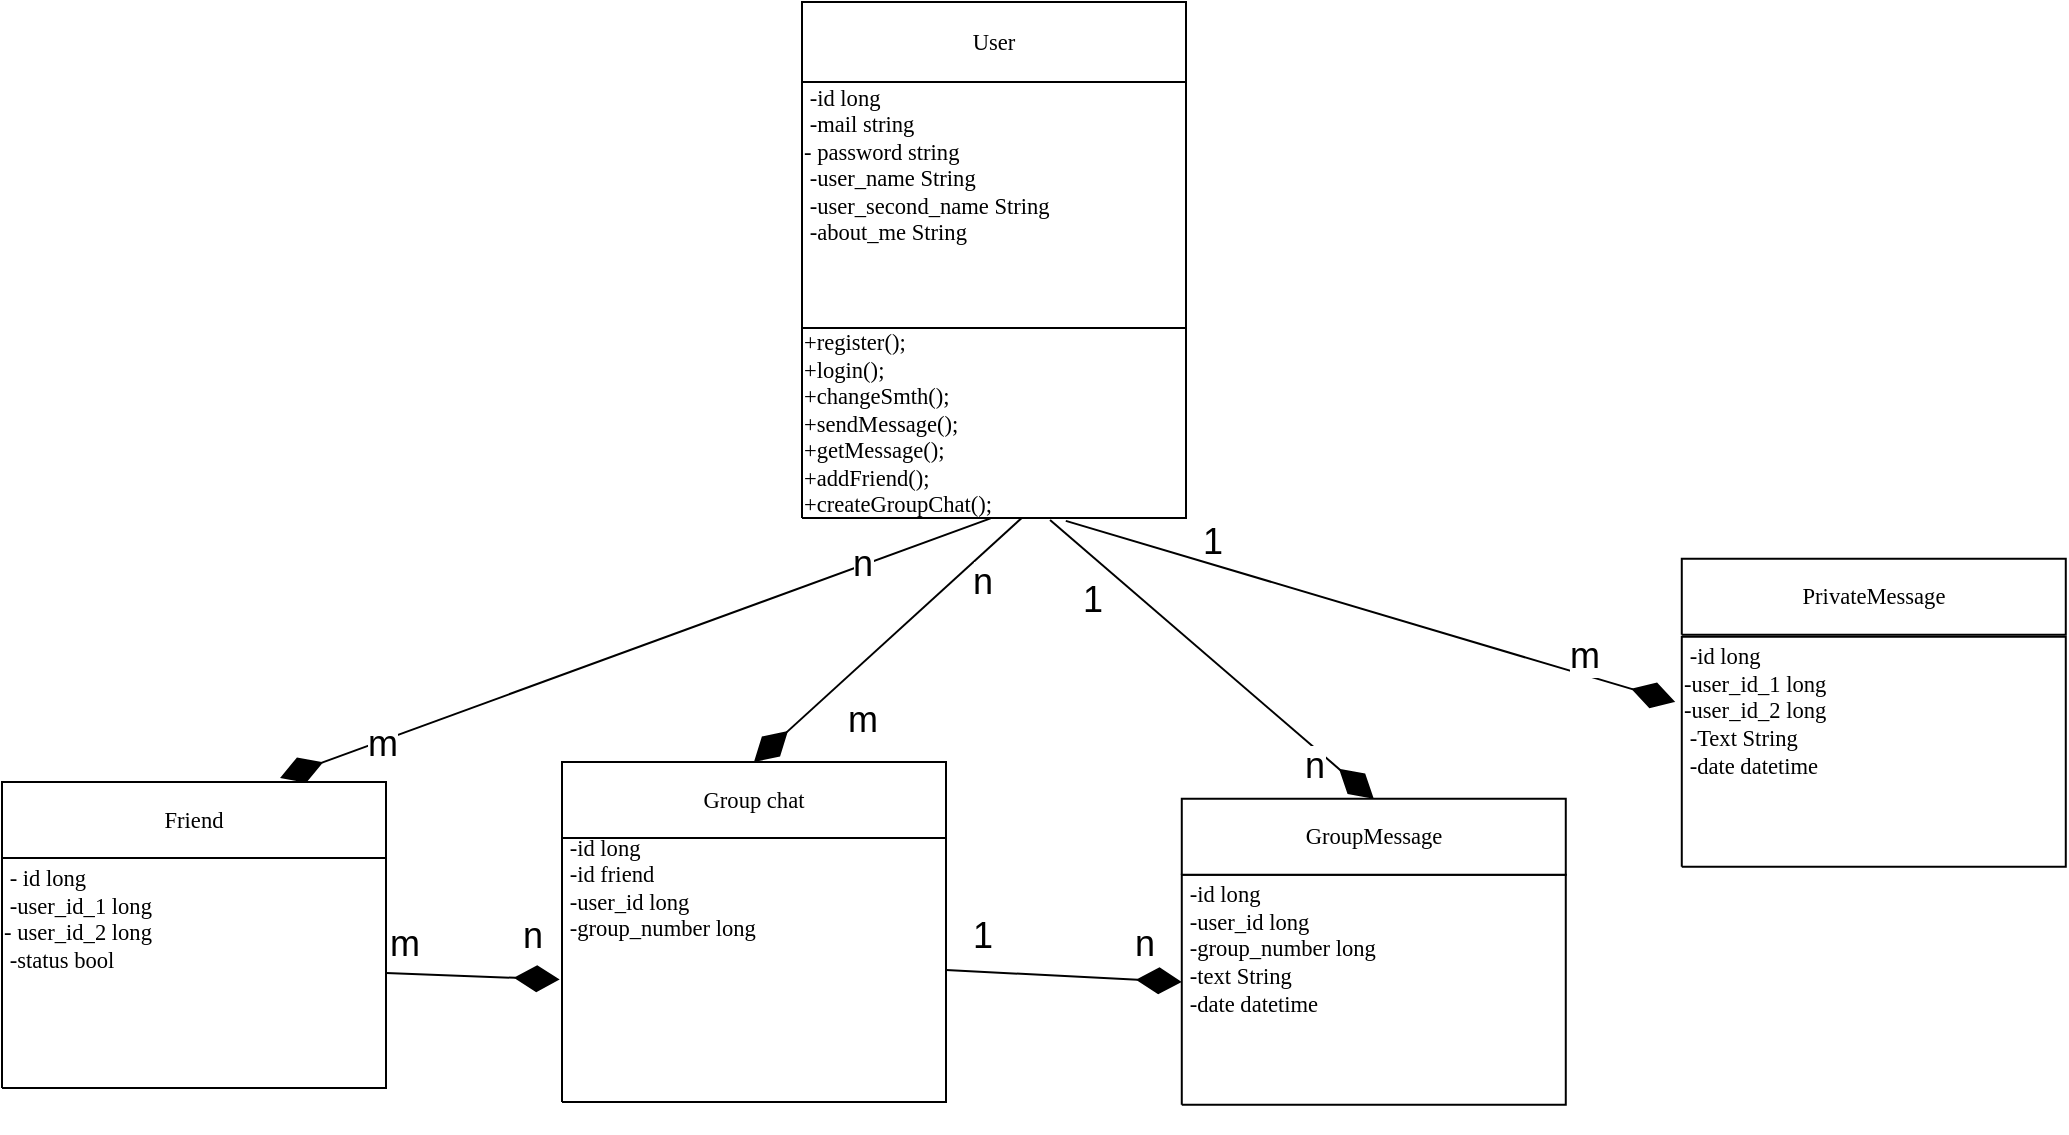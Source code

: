 <mxfile version="20.8.3" type="device"><diagram name="Страница-1" id="Page-1"><mxGraphModel dx="2390" dy="1178" grid="1" gridSize="10" guides="1" tooltips="1" connect="1" arrows="1" fold="1" page="1" pageScale="1" pageWidth="2339" pageHeight="3300" math="0" shadow="0"><root><mxCell id="0"/><mxCell id="1" value="Контейнер" parent="0"/><mxCell id="RwO69fUYLDyIVHTpftAK-80" style="vsdxID=512;edgeStyle=none;startArrow=diamondThin;endArrow=none;startSize=20;endSize=25;strokeColor=#000000;spacingTop=0;spacingBottom=0;spacingLeft=0;spacingRight=0;verticalAlign=middle;html=1;labelBackgroundColor=#ffffff;rounded=0;entryX=0.578;entryY=0.989;entryDx=0;entryDy=0;entryPerimeter=0;startFill=1;endFill=0;sourcePerimeterSpacing=20;targetPerimeterSpacing=20;exitX=0.5;exitY=0;exitDx=0;exitDy=0;exitPerimeter=0;" parent="1" source="67" target="70" edge="1"><mxGeometry relative="1" as="geometry"><mxPoint x="-1" as="offset"/><Array as="points"/><mxPoint x="1900" y="1290" as="sourcePoint"/><mxPoint x="1883.94" y="1111" as="targetPoint"/></mxGeometry></mxCell><mxCell id="RwO69fUYLDyIVHTpftAK-81" value="n" style="edgeLabel;html=1;align=center;verticalAlign=middle;resizable=0;points=[];fontSize=18;" parent="RwO69fUYLDyIVHTpftAK-80" vertex="1" connectable="0"><mxGeometry x="-0.158" y="-1" relative="1" as="geometry"><mxPoint x="56" y="-39" as="offset"/></mxGeometry></mxCell><mxCell id="RwO69fUYLDyIVHTpftAK-82" style="vsdxID=512;edgeStyle=none;startArrow=diamondThin;endArrow=none;startSize=20;endSize=25;strokeColor=#000000;spacingTop=0;spacingBottom=0;spacingLeft=0;spacingRight=0;verticalAlign=middle;html=1;labelBackgroundColor=#ffffff;rounded=0;entryX=0.491;entryY=1.002;entryDx=0;entryDy=0;entryPerimeter=0;startFill=1;endFill=0;sourcePerimeterSpacing=20;targetPerimeterSpacing=20;exitX=0.724;exitY=-0.053;exitDx=0;exitDy=0;exitPerimeter=0;" parent="1" source="65" target="70" edge="1"><mxGeometry relative="1" as="geometry"><mxPoint x="-1" as="offset"/><Array as="points"/><mxPoint x="1690" y="1240" as="sourcePoint"/><mxPoint x="1666.0" y="1410" as="targetPoint"/></mxGeometry></mxCell><mxCell id="RwO69fUYLDyIVHTpftAK-83" value="m" style="edgeLabel;html=1;align=center;verticalAlign=middle;resizable=0;points=[];fontSize=18;" parent="RwO69fUYLDyIVHTpftAK-82" vertex="1" connectable="0"><mxGeometry x="-0.158" y="-1" relative="1" as="geometry"><mxPoint x="-99" y="36" as="offset"/></mxGeometry></mxCell><mxCell id="cV4YYEaFhUVXc2Q4DCIU-72" value="n" style="edgeLabel;html=1;align=center;verticalAlign=middle;resizable=0;points=[];fontSize=18;" parent="RwO69fUYLDyIVHTpftAK-82" vertex="1" connectable="0"><mxGeometry x="0.438" y="-5" relative="1" as="geometry"><mxPoint x="34" y="-19" as="offset"/></mxGeometry></mxCell><mxCell id="RwO69fUYLDyIVHTpftAK-86" style="vsdxID=512;edgeStyle=none;startArrow=diamondThin;endArrow=none;startSize=20;endSize=25;strokeColor=#000000;spacingTop=0;spacingBottom=0;spacingLeft=0;spacingRight=0;verticalAlign=middle;html=1;labelBackgroundColor=#ffffff;rounded=0;startFill=1;endFill=0;sourcePerimeterSpacing=20;targetPerimeterSpacing=20;entryX=1;entryY=0.5;entryDx=0;entryDy=0;entryPerimeter=0;exitX=0;exitY=0.466;exitDx=0;exitDy=0;exitPerimeter=0;" parent="1" source="71" target="66" edge="1"><mxGeometry relative="1" as="geometry"><mxPoint x="-1" as="offset"/><Array as="points"/><mxPoint x="1908.674" y="790.61" as="sourcePoint"/><mxPoint x="1819.89" y="1128.42" as="targetPoint"/></mxGeometry></mxCell><mxCell id="RwO69fUYLDyIVHTpftAK-87" value="n" style="edgeLabel;html=1;align=center;verticalAlign=middle;resizable=0;points=[];fontSize=18;" parent="RwO69fUYLDyIVHTpftAK-86" vertex="1" connectable="0"><mxGeometry x="-0.158" y="-1" relative="1" as="geometry"><mxPoint x="30" y="-16" as="offset"/></mxGeometry></mxCell><mxCell id="RwO69fUYLDyIVHTpftAK-88" style="vsdxID=512;edgeStyle=none;startArrow=diamondThin;endArrow=none;startSize=20;endSize=25;strokeColor=#000000;spacingTop=0;spacingBottom=0;spacingLeft=0;spacingRight=0;verticalAlign=middle;html=1;labelBackgroundColor=#ffffff;rounded=0;startFill=1;endFill=0;sourcePerimeterSpacing=20;targetPerimeterSpacing=20;entryX=1;entryY=0.5;entryDx=0;entryDy=0;entryPerimeter=0;exitX=-0.006;exitY=0.536;exitDx=0;exitDy=0;exitPerimeter=0;" parent="1" source="66" target="64" edge="1"><mxGeometry relative="1" as="geometry"><mxPoint x="-1" as="offset"/><Array as="points"/><mxPoint x="1360" y="1355.69" as="sourcePoint"/><mxPoint x="1626.0" y="1215.69" as="targetPoint"/></mxGeometry></mxCell><mxCell id="RwO69fUYLDyIVHTpftAK-89" value="m" style="edgeLabel;html=1;align=center;verticalAlign=middle;resizable=0;points=[];fontSize=18;" parent="RwO69fUYLDyIVHTpftAK-88" vertex="1" connectable="0"><mxGeometry x="-0.158" y="-1" relative="1" as="geometry"><mxPoint x="-42" y="-16" as="offset"/></mxGeometry></mxCell><mxCell id="RwO69fUYLDyIVHTpftAK-90" style="vsdxID=512;edgeStyle=none;startArrow=diamondThin;endArrow=none;startSize=20;endSize=25;strokeColor=#000000;spacingTop=0;spacingBottom=0;spacingLeft=0;spacingRight=0;verticalAlign=middle;html=1;labelBackgroundColor=#ffffff;rounded=0;startFill=1;endFill=0;sourcePerimeterSpacing=20;targetPerimeterSpacing=20;exitX=-0.017;exitY=0.283;exitDx=0;exitDy=0;exitPerimeter=0;entryX=0.687;entryY=1.015;entryDx=0;entryDy=0;entryPerimeter=0;" parent="1" source="62" target="70" edge="1"><mxGeometry relative="1" as="geometry"><mxPoint x="-1" as="offset"/><Array as="points"/><mxPoint x="2026.0" y="1440" as="sourcePoint"/><mxPoint x="1935.728" y="1064.565" as="targetPoint"/></mxGeometry></mxCell><mxCell id="RwO69fUYLDyIVHTpftAK-91" value="m" style="edgeLabel;html=1;align=center;verticalAlign=middle;resizable=0;points=[];fontSize=18;" parent="RwO69fUYLDyIVHTpftAK-90" vertex="1" connectable="0"><mxGeometry x="-0.158" y="-1" relative="1" as="geometry"><mxPoint x="82" y="16" as="offset"/></mxGeometry></mxCell><mxCell id="cV4YYEaFhUVXc2Q4DCIU-74" value="m" style="text;html=1;align=center;verticalAlign=middle;resizable=0;points=[];autosize=1;strokeColor=none;fillColor=none;fontSize=18;" parent="1" vertex="1"><mxGeometry x="1690" y="1089" width="40" height="40" as="geometry"/></mxCell><mxCell id="cV4YYEaFhUVXc2Q4DCIU-75" value="" style="vsdxID=512;edgeStyle=none;startArrow=diamondThin;endArrow=none;startSize=20;endSize=25;strokeColor=#000000;spacingTop=0;spacingBottom=0;spacingLeft=0;spacingRight=0;verticalAlign=middle;html=1;labelBackgroundColor=#ffffff;rounded=0;startFill=1;endFill=0;sourcePerimeterSpacing=20;exitX=0.5;exitY=0;exitDx=0;exitDy=0;exitPerimeter=0;entryX=0.646;entryY=1.011;entryDx=0;entryDy=0;entryPerimeter=0;" parent="1" source="72" target="70" edge="1"><mxGeometry relative="1" as="geometry"><mxPoint x="-1" as="offset"/><Array as="points"/><mxPoint x="1965.89" y="1148.42" as="sourcePoint"/><mxPoint x="1777.728" y="1010.565" as="targetPoint"/></mxGeometry></mxCell><mxCell id="cV4YYEaFhUVXc2Q4DCIU-76" value="n" style="edgeLabel;html=1;align=center;verticalAlign=middle;resizable=0;points=[];fontSize=18;" parent="cV4YYEaFhUVXc2Q4DCIU-75" vertex="1" connectable="0"><mxGeometry x="-0.158" y="-1" relative="1" as="geometry"><mxPoint x="37" y="43" as="offset"/></mxGeometry></mxCell><mxCell id="cV4YYEaFhUVXc2Q4DCIU-77" value="1" style="text;html=1;align=center;verticalAlign=middle;resizable=0;points=[];autosize=1;strokeColor=none;fillColor=none;fontSize=18;" parent="1" vertex="1"><mxGeometry x="1870" y="1000" width="30" height="40" as="geometry"/></mxCell><mxCell id="cV4YYEaFhUVXc2Q4DCIU-78" value="1" style="text;html=1;align=center;verticalAlign=middle;resizable=0;points=[];autosize=1;strokeColor=none;fillColor=none;fontSize=18;" parent="1" vertex="1"><mxGeometry x="1810" y="1029" width="30" height="40" as="geometry"/></mxCell><mxCell id="cV4YYEaFhUVXc2Q4DCIU-81" value="n" style="text;html=1;align=center;verticalAlign=middle;resizable=0;points=[];autosize=1;strokeColor=none;fillColor=none;fontSize=18;" parent="1" vertex="1"><mxGeometry x="1530" y="1197" width="30" height="40" as="geometry"/></mxCell><mxCell id="cV4YYEaFhUVXc2Q4DCIU-82" value="1" style="text;html=1;align=center;verticalAlign=middle;resizable=0;points=[];autosize=1;strokeColor=none;fillColor=none;fontSize=18;" parent="1" vertex="1"><mxGeometry x="1755" y="1197" width="30" height="40" as="geometry"/></mxCell><mxCell id="2" value="Соединительная линия" parent="0"/><mxCell id="3" value="Блок-схема" parent="0"/><mxCell id="62" value="&lt;div style=&quot;font-size: 1px&quot;&gt;&lt;p style=&quot;align:left;margin-left:0;margin-right:0;margin-top:0px;margin-bottom:0px;text-indent:0;valign:middle;direction:ltr;&quot;&gt;&lt;font style=&quot;font-size:11.29px;font-family:Calibri;color:#000000;direction:ltr;letter-spacing:0px;line-height:120%;opacity:1&quot;&gt;&lt;br&gt;&lt;/font&gt;&lt;font style=&quot;font-size:11.29px;font-family:Themed;color:#000000;direction:ltr;letter-spacing:0px;line-height:120%;opacity:1&quot;&gt;&amp;nbsp;-id   long&lt;br&gt;-user_id&lt;/font&gt;&lt;font style=&quot;font-size:11.29px;font-family:Themed;color:#000000;direction:ltr;letter-spacing:0px;line-height:120%;opacity:1&quot;&gt;_1&lt;/font&gt;&lt;font style=&quot;font-size:11.29px;font-family:Themed;color:#000000;direction:ltr;letter-spacing:0px;line-height:120%;opacity:1&quot;&gt;   long&lt;/font&gt;&lt;font style=&quot;font-size:11.29px;font-family:Themed;color:#000000;direction:ltr;letter-spacing:0px;line-height:120%;opacity:1&quot;&gt;&lt;br&gt;&lt;/font&gt;&lt;font style=&quot;font-size:11.29px;font-family:Themed;color:#000000;direction:ltr;letter-spacing:0px;line-height:120%;opacity:1&quot;&gt;-&lt;/font&gt;&lt;font style=&quot;font-size:11.29px;font-family:Themed;color:#000000;direction:ltr;letter-spacing:0px;line-height:120%;opacity:1&quot;&gt;user&lt;/font&gt;&lt;font style=&quot;font-size:11.29px;font-family:Themed;color:#000000;direction:ltr;letter-spacing:0px;line-height:120%;opacity:1&quot;&gt;_id&lt;/font&gt;&lt;font style=&quot;font-size:11.29px;font-family:Themed;color:#000000;direction:ltr;letter-spacing:0px;line-height:120%;opacity:1&quot;&gt;_2&lt;/font&gt;&lt;font style=&quot;font-size:11.29px;font-family:Themed;color:#000000;direction:ltr;letter-spacing:0px;line-height:120%;opacity:1&quot;&gt;   long&lt;br&gt;&amp;nbsp;-Text  String&lt;br&gt;&amp;nbsp;-date   datetime&lt;br&gt;&lt;br&gt;&lt;br&gt;&lt;br&gt;&lt;br&gt;&lt;/font&gt;&lt;/p&gt;&lt;/div&gt;" style="verticalAlign=middle;align=left;vsdxID=484;fillColor=#ffffff;gradientColor=none;shape=stencil(nZBLDoAgDERP0z3SIyjew0SURgSD+Lu9kMZoXLhwN9O+tukAlrNpJg1SzDH4QW/URgNYgZTkjA4UkwJUgGXng+6DX1zLfmoymdXo17xh5zmRJ6Q42BWCfc2oJfdAr+Yv+AP9Cb7OJ3H/2JG1HNGz/84klThPVCc=);strokeColor=#000000;spacingTop=-1;spacingBottom=-1;spacingLeft=-1;spacingRight=-1;points=[[1,0.5,0],[0.5,0.5,0],[0.5,0,0]];labelBackgroundColor=none;rounded=0;html=1;whiteSpace=wrap;" parent="3" vertex="1"><mxGeometry x="2119.89" y="1067.42" width="192" height="115" as="geometry"/></mxCell><mxCell id="63" value="&lt;div style=&quot;font-size: 1px&quot;&gt;&lt;font style=&quot;font-size:11.29px;font-family:Calibri;color:#000000;direction:ltr;letter-spacing:0px;line-height:120%;opacity:1&quot;&gt;PrivateMessage&lt;br/&gt;&lt;/font&gt;&lt;/div&gt;" style="verticalAlign=middle;align=center;vsdxID=485;fillColor=#ffffff;gradientColor=none;shape=stencil(nZBLDoAgDERP0z3SIyjew0SURgSD+Lu9kMZoXLhwN9O+tukAlrNpJg1SzDH4QW/URgNYgZTkjA4UkwJUgGXng+6DX1zLfmoymdXo17xh5zmRJ6Q42BWCfc2oJfdAr+Yv+AP9Cb7OJ3H/2JG1HNGz/84klThPVCc=);strokeColor=#000000;spacingTop=-1;spacingBottom=-1;spacingLeft=-1;spacingRight=-1;points=[[1,0.5,0],[0.5,0.5,0],[0.5,0,0]];labelBackgroundColor=none;rounded=0;html=1;whiteSpace=wrap;" parent="3" vertex="1"><mxGeometry x="2119.89" y="1028.42" width="192" height="38" as="geometry"/></mxCell><mxCell id="64" value="&lt;div style=&quot;font-size: 1px&quot;&gt;&lt;p style=&quot;align:left;margin-left:0;margin-right:0;margin-top:0px;margin-bottom:0px;text-indent:0;valign:middle;direction:ltr;&quot;&gt;&lt;font style=&quot;font-size:11.29px;font-family:Calibri;color:#000000;direction:ltr;letter-spacing:0px;line-height:120%;opacity:1&quot;&gt;&lt;br&gt;&lt;/font&gt;&lt;font style=&quot;font-size:11.29px;font-family:Themed;color:#000000;direction:ltr;letter-spacing:0px;line-height:120%;opacity:1&quot;&gt;&amp;nbsp;- id   long&lt;br&gt;&amp;nbsp;-user_id&lt;/font&gt;&lt;font style=&quot;font-size:11.29px;font-family:Themed;color:#000000;direction:ltr;letter-spacing:0px;line-height:120%;opacity:1&quot;&gt;_1&lt;/font&gt;&lt;font style=&quot;font-size:11.29px;font-family:Themed;color:#000000;direction:ltr;letter-spacing:0px;line-height:120%;opacity:1&quot;&gt;   long&lt;/font&gt;&lt;font style=&quot;font-size:11.29px;font-family:Themed;color:#000000;direction:ltr;letter-spacing:0px;line-height:120%;opacity:1&quot;&gt;&lt;br&gt;&lt;/font&gt;&lt;font style=&quot;font-size:11.29px;font-family:Themed;color:#000000;direction:ltr;letter-spacing:0px;line-height:120%;opacity:1&quot;&gt;- u&lt;/font&gt;&lt;font style=&quot;font-size:11.29px;font-family:Themed;color:#000000;direction:ltr;letter-spacing:0px;line-height:120%;opacity:1&quot;&gt;ser&lt;/font&gt;&lt;font style=&quot;font-size:11.29px;font-family:Themed;color:#000000;direction:ltr;letter-spacing:0px;line-height:120%;opacity:1&quot;&gt;_id&lt;/font&gt;&lt;font style=&quot;font-size:11.29px;font-family:Themed;color:#000000;direction:ltr;letter-spacing:0px;line-height:120%;opacity:1&quot;&gt;_&lt;/font&gt;&lt;font style=&quot;font-size:11.29px;font-family:Themed;color:#000000;direction:ltr;letter-spacing:0px;line-height:120%;opacity:1&quot;&gt;2   long&lt;br&gt;&lt;/font&gt;&lt;font style=&quot;font-size:11.29px;font-family:Themed;color:#000000;direction:ltr;letter-spacing:0px;line-height:120%;opacity:1&quot;&gt;&amp;nbsp;&lt;/font&gt;&lt;font style=&quot;font-size:11.29px;font-family:Themed;color:#000000;direction:ltr;letter-spacing:0px;line-height:120%;opacity:1&quot;&gt;-status    bool&lt;br&gt;&lt;br&gt;&lt;br&gt;&lt;br&gt;&lt;br&gt;&lt;br&gt;&lt;/font&gt;&lt;/p&gt;&lt;/div&gt;" style="verticalAlign=middle;align=left;vsdxID=488;fillColor=#ffffff;gradientColor=none;shape=stencil(nZBLDoAgDERP0z3SIyjew0SURgSD+Lu9kMZoXLhwN9O+tukAlrNpJg1SzDH4QW/URgNYgZTkjA4UkwJUgGXng+6DX1zLfmoymdXo17xh5zmRJ6Q42BWCfc2oJfdAr+Yv+AP9Cb7OJ3H/2JG1HNGz/84klThPVCc=);strokeColor=#000000;spacingTop=-1;spacingBottom=-1;spacingLeft=-1;spacingRight=-1;points=[[1,0.5,0],[0.5,0.5,0],[0.5,0,0]];labelBackgroundColor=none;rounded=0;html=1;whiteSpace=wrap;" parent="3" vertex="1"><mxGeometry x="1280" y="1178" width="192" height="115" as="geometry"/></mxCell><mxCell id="65" value="&lt;div style=&quot;font-size: 1px&quot;&gt;&lt;font style=&quot;font-size:11.29px;font-family:Calibri;color:#000000;direction:ltr;letter-spacing:0px;line-height:120%;opacity:1&quot;&gt;Friend&lt;br/&gt;&lt;/font&gt;&lt;/div&gt;" style="verticalAlign=middle;align=center;vsdxID=489;fillColor=#ffffff;gradientColor=none;shape=stencil(nZBLDoAgDERP0z3SIyjew0SURgSD+Lu9kMZoXLhwN9O+tukAlrNpJg1SzDH4QW/URgNYgZTkjA4UkwJUgGXng+6DX1zLfmoymdXo17xh5zmRJ6Q42BWCfc2oJfdAr+Yv+AP9Cb7OJ3H/2JG1HNGz/84klThPVCc=);strokeColor=#000000;spacingTop=-1;spacingBottom=-1;spacingLeft=-1;spacingRight=-1;points=[[1,0.5,0],[0.5,0.5,0],[0.5,0,0]];labelBackgroundColor=none;rounded=0;html=1;whiteSpace=wrap;" parent="3" vertex="1"><mxGeometry x="1280" y="1140" width="192" height="38" as="geometry"/></mxCell><mxCell id="66" value="&lt;div style=&quot;font-size: 1px&quot;&gt;&lt;p style=&quot;align:left;margin-left:0;margin-right:0;margin-top:0px;margin-bottom:0px;text-indent:0;valign:middle;direction:ltr;&quot;&gt;&lt;font style=&quot;font-size:11.29px;font-family:Calibri;color:#000000;direction:ltr;letter-spacing:0px;line-height:120%;opacity:1&quot;&gt;&lt;br&gt;&lt;/font&gt;&lt;font style=&quot;font-size:11.29px;font-family:Themed;color:#000000;direction:ltr;letter-spacing:0px;line-height:120%;opacity:1&quot;&gt;&amp;nbsp;-id   long&lt;/font&gt;&lt;/p&gt;&lt;p style=&quot;align:left;margin-left:0;margin-right:0;margin-top:0px;margin-bottom:0px;text-indent:0;valign:middle;direction:ltr;&quot;&gt;&lt;font style=&quot;font-size:11.29px;font-family:Themed;color:#000000;direction:ltr;letter-spacing:0px;line-height:120%;opacity:1&quot;&gt;&amp;nbsp;-id friend&lt;/font&gt;&lt;/p&gt;&lt;p style=&quot;align:left;margin-left:0;margin-right:0;margin-top:0px;margin-bottom:0px;text-indent:0;valign:middle;direction:ltr;&quot;&gt;&lt;font style=&quot;font-size:11.29px;font-family:Themed;color:#000000;direction:ltr;letter-spacing:0px;line-height:120%;opacity:1&quot;&gt;&lt;font style=&quot;letter-spacing: 0px; font-size: 11.29px; direction: ltr; line-height: 13.548px; opacity: 1;&quot;&gt;&amp;nbsp;-&lt;/font&gt;&lt;font style=&quot;letter-spacing: 0px; font-size: 11.29px; direction: ltr; line-height: 13.548px; opacity: 1;&quot;&gt;user&lt;/font&gt;&lt;font style=&quot;letter-spacing: 0px; font-size: 11.29px; direction: ltr; line-height: 13.548px; opacity: 1;&quot;&gt;_id long&lt;/font&gt;&lt;br&gt;&lt;/font&gt;&lt;font style=&quot;font-size:11.29px;font-family:Themed;color:#000000;direction:ltr;letter-spacing:0px;line-height:120%;opacity:1&quot;&gt;&amp;nbsp;-group_number  long&lt;br&gt;&lt;/font&gt;&lt;font style=&quot;font-size:11.29px;font-family:Themed;color:#000000;direction:ltr;letter-spacing:0px;line-height:120%;opacity:1&quot;&gt;&lt;br&gt;&lt;br&gt;&lt;br&gt;&lt;br&gt;&lt;br&gt;&lt;br&gt;&lt;br&gt;&lt;/font&gt;&lt;/p&gt;&lt;/div&gt;" style="verticalAlign=middle;align=left;vsdxID=492;fillColor=#ffffff;gradientColor=none;shape=stencil(nZBLDoAgDERP0z3SIyjew0SURgSD+Lu9kMZoXLhwN9O+tukAlrNpJg1SzDH4QW/URgNYgZTkjA4UkwJUgGXng+6DX1zLfmoymdXo17xh5zmRJ6Q42BWCfc2oJfdAr+Yv+AP9Cb7OJ3H/2JG1HNGz/84klThPVCc=);strokeColor=#000000;spacingTop=-1;spacingBottom=-1;spacingLeft=-1;spacingRight=-1;points=[[1,0.5,0],[0.5,0.5,0],[0.5,0,0]];labelBackgroundColor=none;rounded=0;html=1;whiteSpace=wrap;" parent="3" vertex="1"><mxGeometry x="1560" y="1168" width="192" height="132" as="geometry"/></mxCell><mxCell id="67" value="&lt;div style=&quot;font-size: 1px&quot;&gt;&lt;font style=&quot;font-size:11.29px;font-family:Calibri;color:#000000;direction:ltr;letter-spacing:0px;line-height:120%;opacity:1&quot;&gt;Group chat&lt;br/&gt;&lt;/font&gt;&lt;/div&gt;" style="verticalAlign=middle;align=center;vsdxID=493;fillColor=#ffffff;gradientColor=none;shape=stencil(nZBLDoAgDERP0z3SIyjew0SURgSD+Lu9kMZoXLhwN9O+tukAlrNpJg1SzDH4QW/URgNYgZTkjA4UkwJUgGXng+6DX1zLfmoymdXo17xh5zmRJ6Q42BWCfc2oJfdAr+Yv+AP9Cb7OJ3H/2JG1HNGz/84klThPVCc=);strokeColor=#000000;spacingTop=-1;spacingBottom=-1;spacingLeft=-1;spacingRight=-1;points=[[1,0.5,0],[0.5,0.5,0],[0.5,0,0]];labelBackgroundColor=none;rounded=0;html=1;whiteSpace=wrap;" parent="3" vertex="1"><mxGeometry x="1560" y="1130" width="192" height="38" as="geometry"/></mxCell><mxCell id="68" value="&lt;div style=&quot;font-size: 1px&quot;&gt;&lt;p style=&quot;align:left;margin-left:0;margin-right:0;margin-top:0px;margin-bottom:0px;text-indent:0;valign:middle;direction:ltr;&quot;&gt;&lt;font style=&quot;font-size:11.29px;font-family:Calibri;color:#000000;direction:ltr;letter-spacing:0px;line-height:120%;opacity:1&quot;&gt;&lt;br&gt;&lt;br&gt;&amp;nbsp;-id  long&lt;/font&gt;&lt;font style=&quot;font-size:11.29px;font-family:Themed;color:#000000;direction:ltr;letter-spacing:0px;line-height:120%;opacity:1&quot;&gt;&lt;br&gt;&lt;/font&gt;&lt;font style=&quot;font-size:11.29px;font-family:Themed;color:#000000;direction:ltr;letter-spacing:0px;line-height:120%;opacity:1&quot;&gt;&amp;nbsp;-mail string&lt;/font&gt;&lt;/p&gt;&lt;p style=&quot;align:left;margin-left:0;margin-right:0;margin-top:0px;margin-bottom:0px;text-indent:0;valign:middle;direction:ltr;&quot;&gt;&lt;font style=&quot;font-size:11.29px;font-family:Themed;color:#000000;direction:ltr;letter-spacing:0px;line-height:120%;opacity:1&quot;&gt;- password string&lt;br&gt;&amp;nbsp;-user_name  String&lt;br&gt;&amp;nbsp;-user_second_name  String&lt;br&gt;&amp;nbsp;-about_me String&lt;br&gt;&lt;br&gt;&lt;br&gt;&lt;br&gt;&lt;br&gt;&lt;br&gt;&lt;/font&gt;&lt;/p&gt;&lt;/div&gt;" style="verticalAlign=middle;align=left;vsdxID=494;fillColor=#ffffff;gradientColor=none;shape=stencil(nZBLDoAgDERP0z3SIyjew0SURgSD+Lu9kMZoXLhwN9O+tukAlrNpJg1SzDH4QW/URgNYgZTkjA4UkwJUgGXng+6DX1zLfmoymdXo17xh5zmRJ6Q42BWCfc2oJfdAr+Yv+AP9Cb7OJ3H/2JG1HNGz/84klThPVCc=);strokeColor=#000000;spacingTop=-1;spacingBottom=-1;spacingLeft=-1;spacingRight=-1;points=[[1,0.5,0],[0.5,0.5,0],[0.5,0,0]];labelBackgroundColor=none;rounded=0;html=1;whiteSpace=wrap;" parent="3" vertex="1"><mxGeometry x="1680" y="790" width="192" height="123" as="geometry"/></mxCell><mxCell id="69" value="&lt;div style=&quot;font-size: 1px&quot;&gt;&lt;font style=&quot;font-size:11.29px;font-family:Calibri;color:#000000;direction:ltr;letter-spacing:0px;line-height:120%;opacity:1&quot;&gt;User&lt;br/&gt;&lt;/font&gt;&lt;/div&gt;" style="verticalAlign=middle;align=center;vsdxID=495;fillColor=#ffffff;gradientColor=none;shape=stencil(nZBLDoAgDERP0z3SIyjew0SURgSD+Lu9kMZoXLhwN9O+tukAlrNpJg1SzDH4QW/URgNYgZTkjA4UkwJUgGXng+6DX1zLfmoymdXo17xh5zmRJ6Q42BWCfc2oJfdAr+Yv+AP9Cb7OJ3H/2JG1HNGz/84klThPVCc=);strokeColor=#000000;spacingTop=-1;spacingBottom=-1;spacingLeft=-1;spacingRight=-1;points=[[1,0.5,0],[0.5,0.5,0],[0.5,0,0]];labelBackgroundColor=none;rounded=0;html=1;whiteSpace=wrap;" parent="3" vertex="1"><mxGeometry x="1680" y="750" width="192" height="40" as="geometry"/></mxCell><mxCell id="70" value="&lt;div style=&quot;font-size: 1px&quot;&gt;&lt;p style=&quot;align:left;margin-left:0;margin-right:0;margin-top:0px;margin-bottom:0px;text-indent:0;valign:middle;direction:ltr;&quot;&gt;&lt;font style=&quot;font-size:11.29px;font-family:Calibri;color:#000000;direction:ltr;letter-spacing:0px;line-height:120%;opacity:1&quot;&gt;+register();&lt;br/&gt;+login();&lt;br/&gt;+changeSmth();&lt;br/&gt;+sendMessage();&lt;br/&gt;+getMessage();&lt;br/&gt;+addFriend();&lt;br/&gt;+createGroupChat();&lt;br/&gt;&lt;/font&gt;&lt;/p&gt;&lt;/div&gt;" style="verticalAlign=middle;align=left;vsdxID=498;fillColor=#ffffff;gradientColor=none;shape=stencil(nZBLDoAgDERP0z3SIyjew0SURgSD+Lu9kMZoXLhwN9O+tukAlrNpJg1SzDH4QW/URgNYgZTkjA4UkwJUgGXng+6DX1zLfmoymdXo17xh5zmRJ6Q42BWCfc2oJfdAr+Yv+AP9Cb7OJ3H/2JG1HNGz/84klThPVCc=);strokeColor=#000000;spacingTop=-1;spacingBottom=-1;spacingLeft=-1;spacingRight=-1;points=[[1,0.5,0],[0.5,0.5,0],[0.5,0,0]];labelBackgroundColor=none;rounded=0;html=1;whiteSpace=wrap;" parent="3" vertex="1"><mxGeometry x="1680" y="913" width="192" height="95" as="geometry"/></mxCell><mxCell id="71" value="&lt;div style=&quot;font-size: 1px&quot;&gt;&lt;p style=&quot;align:left;margin-left:0;margin-right:0;margin-top:0px;margin-bottom:0px;text-indent:0;valign:middle;direction:ltr;&quot;&gt;&lt;font style=&quot;font-size:11.29px;font-family:Calibri;color:#000000;direction:ltr;letter-spacing:0px;line-height:120%;opacity:1&quot;&gt;&lt;br&gt;&amp;nbsp;-id   long&lt;br&gt;&amp;nbsp;-user_id   long&lt;br&gt;&amp;nbsp;-group_number  long&lt;br&gt;&amp;nbsp;-text  String&lt;br&gt;&amp;nbsp;-date   datetime&lt;br&gt;&lt;br&gt;&lt;br&gt;&lt;br&gt;&lt;br&gt;&lt;/font&gt;&lt;/p&gt;&lt;/div&gt;" style="verticalAlign=middle;align=left;vsdxID=502;fillColor=#ffffff;gradientColor=none;shape=stencil(nZBLDoAgDERP0z3SIyjew0SURgSD+Lu9kMZoXLhwN9O+tukAlrNpJg1SzDH4QW/URgNYgZTkjA4UkwJUgGXng+6DX1zLfmoymdXo17xh5zmRJ6Q42BWCfc2oJfdAr+Yv+AP9Cb7OJ3H/2JG1HNGz/84klThPVCc=);strokeColor=#000000;spacingTop=-1;spacingBottom=-1;spacingLeft=-1;spacingRight=-1;points=[[1,0.5,0],[0.5,0.5,0],[0.5,0,0]];labelBackgroundColor=none;rounded=0;html=1;whiteSpace=wrap;" parent="3" vertex="1"><mxGeometry x="1869.89" y="1186.42" width="192" height="115" as="geometry"/></mxCell><mxCell id="72" value="&lt;div style=&quot;font-size: 1px&quot;&gt;&lt;font style=&quot;font-size:11.29px;font-family:Calibri;color:#000000;direction:ltr;letter-spacing:0px;line-height:120%;opacity:1&quot;&gt;GroupMessage&lt;br/&gt;&lt;/font&gt;&lt;/div&gt;" style="verticalAlign=middle;align=center;vsdxID=503;fillColor=#ffffff;gradientColor=none;shape=stencil(nZBLDoAgDERP0z3SIyjew0SURgSD+Lu9kMZoXLhwN9O+tukAlrNpJg1SzDH4QW/URgNYgZTkjA4UkwJUgGXng+6DX1zLfmoymdXo17xh5zmRJ6Q42BWCfc2oJfdAr+Yv+AP9Cb7OJ3H/2JG1HNGz/84klThPVCc=);strokeColor=#000000;spacingTop=-1;spacingBottom=-1;spacingLeft=-1;spacingRight=-1;points=[[1,0.5,0],[0.5,0.5,0],[0.5,0,0]];labelBackgroundColor=none;rounded=0;html=1;whiteSpace=wrap;" parent="3" vertex="1"><mxGeometry x="1869.89" y="1148.42" width="192" height="38" as="geometry"/></mxCell></root></mxGraphModel></diagram></mxfile>